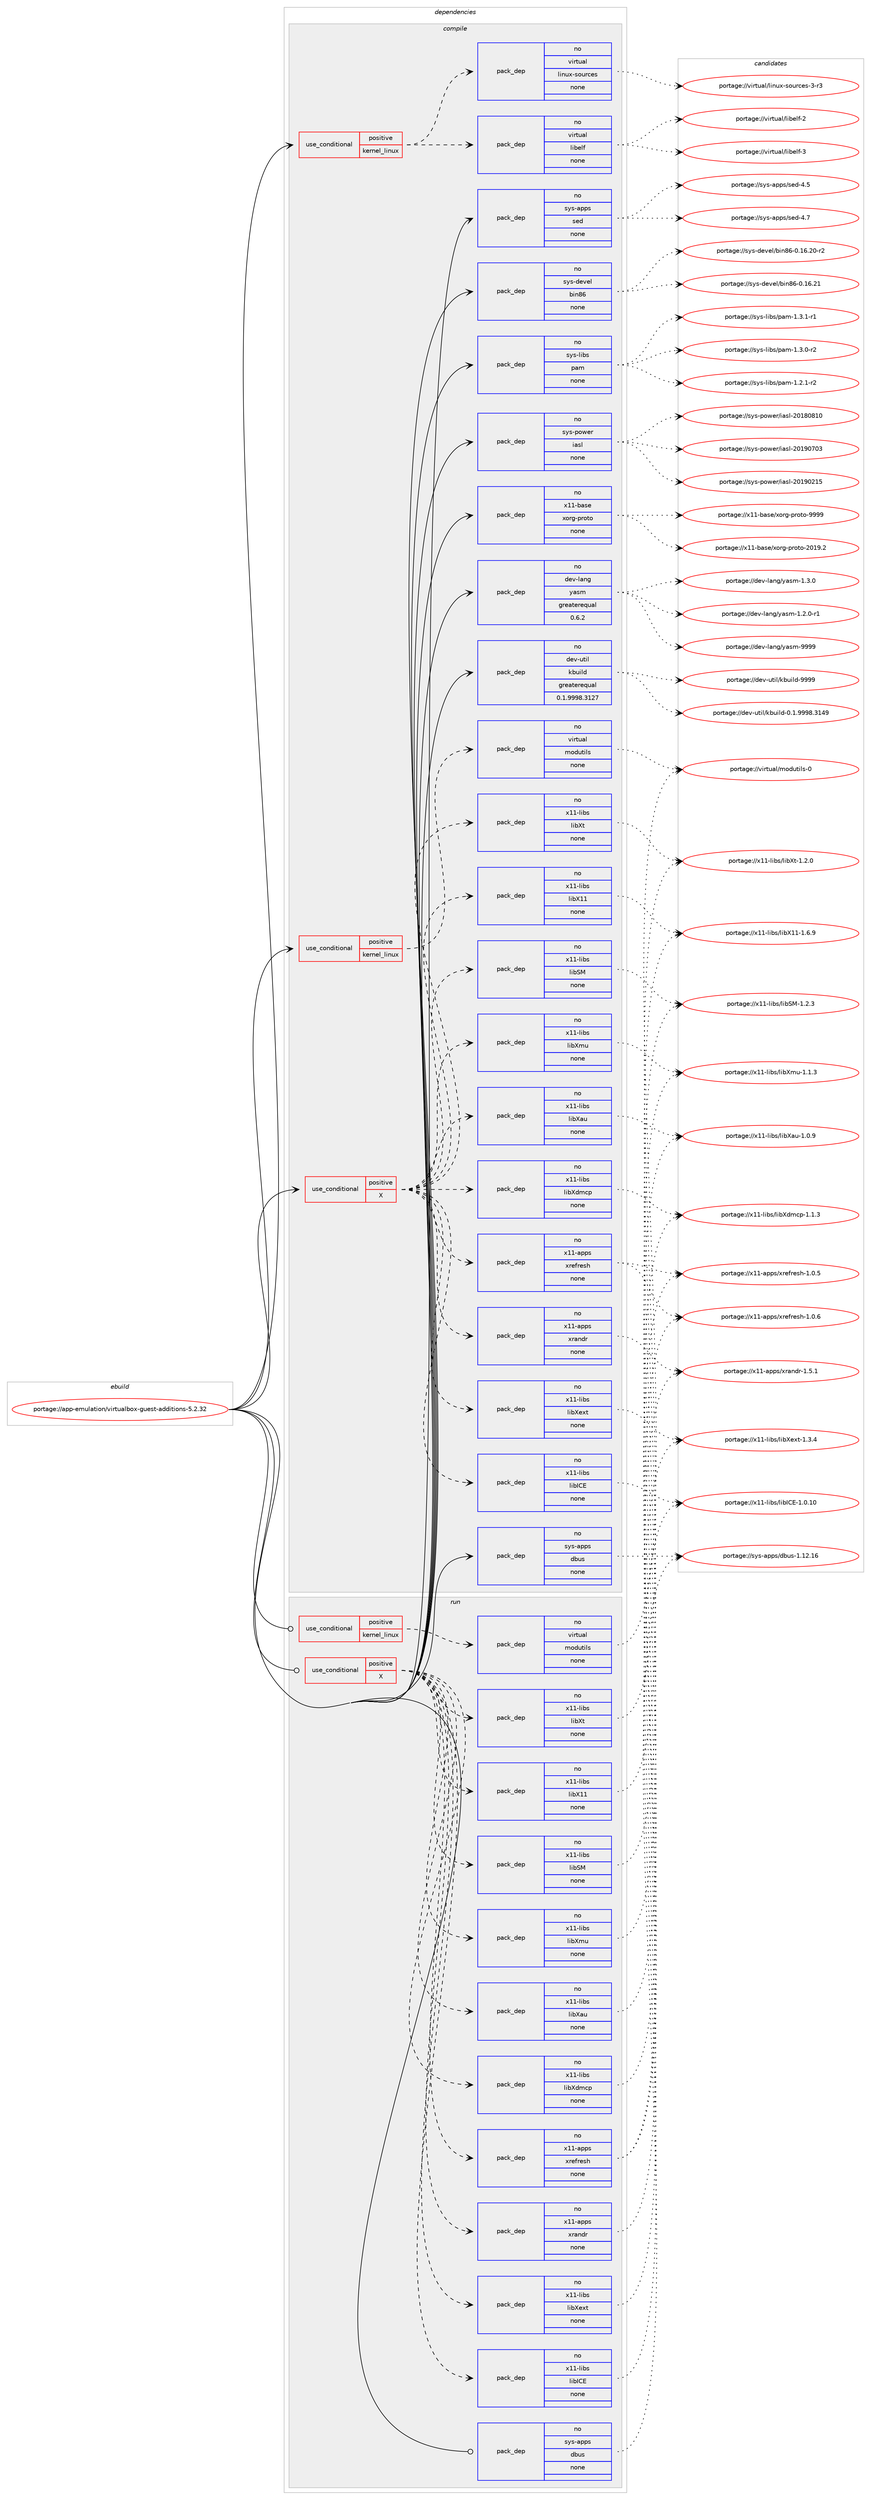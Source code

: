 digraph prolog {

# *************
# Graph options
# *************

newrank=true;
concentrate=true;
compound=true;
graph [rankdir=LR,fontname=Helvetica,fontsize=10,ranksep=1.5];#, ranksep=2.5, nodesep=0.2];
edge  [arrowhead=vee];
node  [fontname=Helvetica,fontsize=10];

# **********
# The ebuild
# **********

subgraph cluster_leftcol {
color=gray;
label=<<i>ebuild</i>>;
id [label="portage://app-emulation/virtualbox-guest-additions-5.2.32", color=red, width=4, href="../app-emulation/virtualbox-guest-additions-5.2.32.svg"];
}

# ****************
# The dependencies
# ****************

subgraph cluster_midcol {
color=gray;
label=<<i>dependencies</i>>;
subgraph cluster_compile {
fillcolor="#eeeeee";
style=filled;
label=<<i>compile</i>>;
subgraph cond146760 {
dependency624245 [label=<<TABLE BORDER="0" CELLBORDER="1" CELLSPACING="0" CELLPADDING="4"><TR><TD ROWSPAN="3" CELLPADDING="10">use_conditional</TD></TR><TR><TD>positive</TD></TR><TR><TD>X</TD></TR></TABLE>>, shape=none, color=red];
subgraph pack469139 {
dependency624246 [label=<<TABLE BORDER="0" CELLBORDER="1" CELLSPACING="0" CELLPADDING="4" WIDTH="220"><TR><TD ROWSPAN="6" CELLPADDING="30">pack_dep</TD></TR><TR><TD WIDTH="110">no</TD></TR><TR><TD>x11-apps</TD></TR><TR><TD>xrandr</TD></TR><TR><TD>none</TD></TR><TR><TD></TD></TR></TABLE>>, shape=none, color=blue];
}
dependency624245:e -> dependency624246:w [weight=20,style="dashed",arrowhead="vee"];
subgraph pack469140 {
dependency624247 [label=<<TABLE BORDER="0" CELLBORDER="1" CELLSPACING="0" CELLPADDING="4" WIDTH="220"><TR><TD ROWSPAN="6" CELLPADDING="30">pack_dep</TD></TR><TR><TD WIDTH="110">no</TD></TR><TR><TD>x11-apps</TD></TR><TR><TD>xrefresh</TD></TR><TR><TD>none</TD></TR><TR><TD></TD></TR></TABLE>>, shape=none, color=blue];
}
dependency624245:e -> dependency624247:w [weight=20,style="dashed",arrowhead="vee"];
subgraph pack469141 {
dependency624248 [label=<<TABLE BORDER="0" CELLBORDER="1" CELLSPACING="0" CELLPADDING="4" WIDTH="220"><TR><TD ROWSPAN="6" CELLPADDING="30">pack_dep</TD></TR><TR><TD WIDTH="110">no</TD></TR><TR><TD>x11-libs</TD></TR><TR><TD>libXmu</TD></TR><TR><TD>none</TD></TR><TR><TD></TD></TR></TABLE>>, shape=none, color=blue];
}
dependency624245:e -> dependency624248:w [weight=20,style="dashed",arrowhead="vee"];
subgraph pack469142 {
dependency624249 [label=<<TABLE BORDER="0" CELLBORDER="1" CELLSPACING="0" CELLPADDING="4" WIDTH="220"><TR><TD ROWSPAN="6" CELLPADDING="30">pack_dep</TD></TR><TR><TD WIDTH="110">no</TD></TR><TR><TD>x11-libs</TD></TR><TR><TD>libX11</TD></TR><TR><TD>none</TD></TR><TR><TD></TD></TR></TABLE>>, shape=none, color=blue];
}
dependency624245:e -> dependency624249:w [weight=20,style="dashed",arrowhead="vee"];
subgraph pack469143 {
dependency624250 [label=<<TABLE BORDER="0" CELLBORDER="1" CELLSPACING="0" CELLPADDING="4" WIDTH="220"><TR><TD ROWSPAN="6" CELLPADDING="30">pack_dep</TD></TR><TR><TD WIDTH="110">no</TD></TR><TR><TD>x11-libs</TD></TR><TR><TD>libXt</TD></TR><TR><TD>none</TD></TR><TR><TD></TD></TR></TABLE>>, shape=none, color=blue];
}
dependency624245:e -> dependency624250:w [weight=20,style="dashed",arrowhead="vee"];
subgraph pack469144 {
dependency624251 [label=<<TABLE BORDER="0" CELLBORDER="1" CELLSPACING="0" CELLPADDING="4" WIDTH="220"><TR><TD ROWSPAN="6" CELLPADDING="30">pack_dep</TD></TR><TR><TD WIDTH="110">no</TD></TR><TR><TD>x11-libs</TD></TR><TR><TD>libXext</TD></TR><TR><TD>none</TD></TR><TR><TD></TD></TR></TABLE>>, shape=none, color=blue];
}
dependency624245:e -> dependency624251:w [weight=20,style="dashed",arrowhead="vee"];
subgraph pack469145 {
dependency624252 [label=<<TABLE BORDER="0" CELLBORDER="1" CELLSPACING="0" CELLPADDING="4" WIDTH="220"><TR><TD ROWSPAN="6" CELLPADDING="30">pack_dep</TD></TR><TR><TD WIDTH="110">no</TD></TR><TR><TD>x11-libs</TD></TR><TR><TD>libXau</TD></TR><TR><TD>none</TD></TR><TR><TD></TD></TR></TABLE>>, shape=none, color=blue];
}
dependency624245:e -> dependency624252:w [weight=20,style="dashed",arrowhead="vee"];
subgraph pack469146 {
dependency624253 [label=<<TABLE BORDER="0" CELLBORDER="1" CELLSPACING="0" CELLPADDING="4" WIDTH="220"><TR><TD ROWSPAN="6" CELLPADDING="30">pack_dep</TD></TR><TR><TD WIDTH="110">no</TD></TR><TR><TD>x11-libs</TD></TR><TR><TD>libXdmcp</TD></TR><TR><TD>none</TD></TR><TR><TD></TD></TR></TABLE>>, shape=none, color=blue];
}
dependency624245:e -> dependency624253:w [weight=20,style="dashed",arrowhead="vee"];
subgraph pack469147 {
dependency624254 [label=<<TABLE BORDER="0" CELLBORDER="1" CELLSPACING="0" CELLPADDING="4" WIDTH="220"><TR><TD ROWSPAN="6" CELLPADDING="30">pack_dep</TD></TR><TR><TD WIDTH="110">no</TD></TR><TR><TD>x11-libs</TD></TR><TR><TD>libSM</TD></TR><TR><TD>none</TD></TR><TR><TD></TD></TR></TABLE>>, shape=none, color=blue];
}
dependency624245:e -> dependency624254:w [weight=20,style="dashed",arrowhead="vee"];
subgraph pack469148 {
dependency624255 [label=<<TABLE BORDER="0" CELLBORDER="1" CELLSPACING="0" CELLPADDING="4" WIDTH="220"><TR><TD ROWSPAN="6" CELLPADDING="30">pack_dep</TD></TR><TR><TD WIDTH="110">no</TD></TR><TR><TD>x11-libs</TD></TR><TR><TD>libICE</TD></TR><TR><TD>none</TD></TR><TR><TD></TD></TR></TABLE>>, shape=none, color=blue];
}
dependency624245:e -> dependency624255:w [weight=20,style="dashed",arrowhead="vee"];
}
id:e -> dependency624245:w [weight=20,style="solid",arrowhead="vee"];
subgraph cond146761 {
dependency624256 [label=<<TABLE BORDER="0" CELLBORDER="1" CELLSPACING="0" CELLPADDING="4"><TR><TD ROWSPAN="3" CELLPADDING="10">use_conditional</TD></TR><TR><TD>positive</TD></TR><TR><TD>kernel_linux</TD></TR></TABLE>>, shape=none, color=red];
subgraph pack469149 {
dependency624257 [label=<<TABLE BORDER="0" CELLBORDER="1" CELLSPACING="0" CELLPADDING="4" WIDTH="220"><TR><TD ROWSPAN="6" CELLPADDING="30">pack_dep</TD></TR><TR><TD WIDTH="110">no</TD></TR><TR><TD>virtual</TD></TR><TR><TD>linux-sources</TD></TR><TR><TD>none</TD></TR><TR><TD></TD></TR></TABLE>>, shape=none, color=blue];
}
dependency624256:e -> dependency624257:w [weight=20,style="dashed",arrowhead="vee"];
subgraph pack469150 {
dependency624258 [label=<<TABLE BORDER="0" CELLBORDER="1" CELLSPACING="0" CELLPADDING="4" WIDTH="220"><TR><TD ROWSPAN="6" CELLPADDING="30">pack_dep</TD></TR><TR><TD WIDTH="110">no</TD></TR><TR><TD>virtual</TD></TR><TR><TD>libelf</TD></TR><TR><TD>none</TD></TR><TR><TD></TD></TR></TABLE>>, shape=none, color=blue];
}
dependency624256:e -> dependency624258:w [weight=20,style="dashed",arrowhead="vee"];
}
id:e -> dependency624256:w [weight=20,style="solid",arrowhead="vee"];
subgraph cond146762 {
dependency624259 [label=<<TABLE BORDER="0" CELLBORDER="1" CELLSPACING="0" CELLPADDING="4"><TR><TD ROWSPAN="3" CELLPADDING="10">use_conditional</TD></TR><TR><TD>positive</TD></TR><TR><TD>kernel_linux</TD></TR></TABLE>>, shape=none, color=red];
subgraph pack469151 {
dependency624260 [label=<<TABLE BORDER="0" CELLBORDER="1" CELLSPACING="0" CELLPADDING="4" WIDTH="220"><TR><TD ROWSPAN="6" CELLPADDING="30">pack_dep</TD></TR><TR><TD WIDTH="110">no</TD></TR><TR><TD>virtual</TD></TR><TR><TD>modutils</TD></TR><TR><TD>none</TD></TR><TR><TD></TD></TR></TABLE>>, shape=none, color=blue];
}
dependency624259:e -> dependency624260:w [weight=20,style="dashed",arrowhead="vee"];
}
id:e -> dependency624259:w [weight=20,style="solid",arrowhead="vee"];
subgraph pack469152 {
dependency624261 [label=<<TABLE BORDER="0" CELLBORDER="1" CELLSPACING="0" CELLPADDING="4" WIDTH="220"><TR><TD ROWSPAN="6" CELLPADDING="30">pack_dep</TD></TR><TR><TD WIDTH="110">no</TD></TR><TR><TD>dev-lang</TD></TR><TR><TD>yasm</TD></TR><TR><TD>greaterequal</TD></TR><TR><TD>0.6.2</TD></TR></TABLE>>, shape=none, color=blue];
}
id:e -> dependency624261:w [weight=20,style="solid",arrowhead="vee"];
subgraph pack469153 {
dependency624262 [label=<<TABLE BORDER="0" CELLBORDER="1" CELLSPACING="0" CELLPADDING="4" WIDTH="220"><TR><TD ROWSPAN="6" CELLPADDING="30">pack_dep</TD></TR><TR><TD WIDTH="110">no</TD></TR><TR><TD>dev-util</TD></TR><TR><TD>kbuild</TD></TR><TR><TD>greaterequal</TD></TR><TR><TD>0.1.9998.3127</TD></TR></TABLE>>, shape=none, color=blue];
}
id:e -> dependency624262:w [weight=20,style="solid",arrowhead="vee"];
subgraph pack469154 {
dependency624263 [label=<<TABLE BORDER="0" CELLBORDER="1" CELLSPACING="0" CELLPADDING="4" WIDTH="220"><TR><TD ROWSPAN="6" CELLPADDING="30">pack_dep</TD></TR><TR><TD WIDTH="110">no</TD></TR><TR><TD>sys-apps</TD></TR><TR><TD>dbus</TD></TR><TR><TD>none</TD></TR><TR><TD></TD></TR></TABLE>>, shape=none, color=blue];
}
id:e -> dependency624263:w [weight=20,style="solid",arrowhead="vee"];
subgraph pack469155 {
dependency624264 [label=<<TABLE BORDER="0" CELLBORDER="1" CELLSPACING="0" CELLPADDING="4" WIDTH="220"><TR><TD ROWSPAN="6" CELLPADDING="30">pack_dep</TD></TR><TR><TD WIDTH="110">no</TD></TR><TR><TD>sys-apps</TD></TR><TR><TD>sed</TD></TR><TR><TD>none</TD></TR><TR><TD></TD></TR></TABLE>>, shape=none, color=blue];
}
id:e -> dependency624264:w [weight=20,style="solid",arrowhead="vee"];
subgraph pack469156 {
dependency624265 [label=<<TABLE BORDER="0" CELLBORDER="1" CELLSPACING="0" CELLPADDING="4" WIDTH="220"><TR><TD ROWSPAN="6" CELLPADDING="30">pack_dep</TD></TR><TR><TD WIDTH="110">no</TD></TR><TR><TD>sys-devel</TD></TR><TR><TD>bin86</TD></TR><TR><TD>none</TD></TR><TR><TD></TD></TR></TABLE>>, shape=none, color=blue];
}
id:e -> dependency624265:w [weight=20,style="solid",arrowhead="vee"];
subgraph pack469157 {
dependency624266 [label=<<TABLE BORDER="0" CELLBORDER="1" CELLSPACING="0" CELLPADDING="4" WIDTH="220"><TR><TD ROWSPAN="6" CELLPADDING="30">pack_dep</TD></TR><TR><TD WIDTH="110">no</TD></TR><TR><TD>sys-libs</TD></TR><TR><TD>pam</TD></TR><TR><TD>none</TD></TR><TR><TD></TD></TR></TABLE>>, shape=none, color=blue];
}
id:e -> dependency624266:w [weight=20,style="solid",arrowhead="vee"];
subgraph pack469158 {
dependency624267 [label=<<TABLE BORDER="0" CELLBORDER="1" CELLSPACING="0" CELLPADDING="4" WIDTH="220"><TR><TD ROWSPAN="6" CELLPADDING="30">pack_dep</TD></TR><TR><TD WIDTH="110">no</TD></TR><TR><TD>sys-power</TD></TR><TR><TD>iasl</TD></TR><TR><TD>none</TD></TR><TR><TD></TD></TR></TABLE>>, shape=none, color=blue];
}
id:e -> dependency624267:w [weight=20,style="solid",arrowhead="vee"];
subgraph pack469159 {
dependency624268 [label=<<TABLE BORDER="0" CELLBORDER="1" CELLSPACING="0" CELLPADDING="4" WIDTH="220"><TR><TD ROWSPAN="6" CELLPADDING="30">pack_dep</TD></TR><TR><TD WIDTH="110">no</TD></TR><TR><TD>x11-base</TD></TR><TR><TD>xorg-proto</TD></TR><TR><TD>none</TD></TR><TR><TD></TD></TR></TABLE>>, shape=none, color=blue];
}
id:e -> dependency624268:w [weight=20,style="solid",arrowhead="vee"];
}
subgraph cluster_compileandrun {
fillcolor="#eeeeee";
style=filled;
label=<<i>compile and run</i>>;
}
subgraph cluster_run {
fillcolor="#eeeeee";
style=filled;
label=<<i>run</i>>;
subgraph cond146763 {
dependency624269 [label=<<TABLE BORDER="0" CELLBORDER="1" CELLSPACING="0" CELLPADDING="4"><TR><TD ROWSPAN="3" CELLPADDING="10">use_conditional</TD></TR><TR><TD>positive</TD></TR><TR><TD>X</TD></TR></TABLE>>, shape=none, color=red];
subgraph pack469160 {
dependency624270 [label=<<TABLE BORDER="0" CELLBORDER="1" CELLSPACING="0" CELLPADDING="4" WIDTH="220"><TR><TD ROWSPAN="6" CELLPADDING="30">pack_dep</TD></TR><TR><TD WIDTH="110">no</TD></TR><TR><TD>x11-apps</TD></TR><TR><TD>xrandr</TD></TR><TR><TD>none</TD></TR><TR><TD></TD></TR></TABLE>>, shape=none, color=blue];
}
dependency624269:e -> dependency624270:w [weight=20,style="dashed",arrowhead="vee"];
subgraph pack469161 {
dependency624271 [label=<<TABLE BORDER="0" CELLBORDER="1" CELLSPACING="0" CELLPADDING="4" WIDTH="220"><TR><TD ROWSPAN="6" CELLPADDING="30">pack_dep</TD></TR><TR><TD WIDTH="110">no</TD></TR><TR><TD>x11-apps</TD></TR><TR><TD>xrefresh</TD></TR><TR><TD>none</TD></TR><TR><TD></TD></TR></TABLE>>, shape=none, color=blue];
}
dependency624269:e -> dependency624271:w [weight=20,style="dashed",arrowhead="vee"];
subgraph pack469162 {
dependency624272 [label=<<TABLE BORDER="0" CELLBORDER="1" CELLSPACING="0" CELLPADDING="4" WIDTH="220"><TR><TD ROWSPAN="6" CELLPADDING="30">pack_dep</TD></TR><TR><TD WIDTH="110">no</TD></TR><TR><TD>x11-libs</TD></TR><TR><TD>libXmu</TD></TR><TR><TD>none</TD></TR><TR><TD></TD></TR></TABLE>>, shape=none, color=blue];
}
dependency624269:e -> dependency624272:w [weight=20,style="dashed",arrowhead="vee"];
subgraph pack469163 {
dependency624273 [label=<<TABLE BORDER="0" CELLBORDER="1" CELLSPACING="0" CELLPADDING="4" WIDTH="220"><TR><TD ROWSPAN="6" CELLPADDING="30">pack_dep</TD></TR><TR><TD WIDTH="110">no</TD></TR><TR><TD>x11-libs</TD></TR><TR><TD>libX11</TD></TR><TR><TD>none</TD></TR><TR><TD></TD></TR></TABLE>>, shape=none, color=blue];
}
dependency624269:e -> dependency624273:w [weight=20,style="dashed",arrowhead="vee"];
subgraph pack469164 {
dependency624274 [label=<<TABLE BORDER="0" CELLBORDER="1" CELLSPACING="0" CELLPADDING="4" WIDTH="220"><TR><TD ROWSPAN="6" CELLPADDING="30">pack_dep</TD></TR><TR><TD WIDTH="110">no</TD></TR><TR><TD>x11-libs</TD></TR><TR><TD>libXt</TD></TR><TR><TD>none</TD></TR><TR><TD></TD></TR></TABLE>>, shape=none, color=blue];
}
dependency624269:e -> dependency624274:w [weight=20,style="dashed",arrowhead="vee"];
subgraph pack469165 {
dependency624275 [label=<<TABLE BORDER="0" CELLBORDER="1" CELLSPACING="0" CELLPADDING="4" WIDTH="220"><TR><TD ROWSPAN="6" CELLPADDING="30">pack_dep</TD></TR><TR><TD WIDTH="110">no</TD></TR><TR><TD>x11-libs</TD></TR><TR><TD>libXext</TD></TR><TR><TD>none</TD></TR><TR><TD></TD></TR></TABLE>>, shape=none, color=blue];
}
dependency624269:e -> dependency624275:w [weight=20,style="dashed",arrowhead="vee"];
subgraph pack469166 {
dependency624276 [label=<<TABLE BORDER="0" CELLBORDER="1" CELLSPACING="0" CELLPADDING="4" WIDTH="220"><TR><TD ROWSPAN="6" CELLPADDING="30">pack_dep</TD></TR><TR><TD WIDTH="110">no</TD></TR><TR><TD>x11-libs</TD></TR><TR><TD>libXau</TD></TR><TR><TD>none</TD></TR><TR><TD></TD></TR></TABLE>>, shape=none, color=blue];
}
dependency624269:e -> dependency624276:w [weight=20,style="dashed",arrowhead="vee"];
subgraph pack469167 {
dependency624277 [label=<<TABLE BORDER="0" CELLBORDER="1" CELLSPACING="0" CELLPADDING="4" WIDTH="220"><TR><TD ROWSPAN="6" CELLPADDING="30">pack_dep</TD></TR><TR><TD WIDTH="110">no</TD></TR><TR><TD>x11-libs</TD></TR><TR><TD>libXdmcp</TD></TR><TR><TD>none</TD></TR><TR><TD></TD></TR></TABLE>>, shape=none, color=blue];
}
dependency624269:e -> dependency624277:w [weight=20,style="dashed",arrowhead="vee"];
subgraph pack469168 {
dependency624278 [label=<<TABLE BORDER="0" CELLBORDER="1" CELLSPACING="0" CELLPADDING="4" WIDTH="220"><TR><TD ROWSPAN="6" CELLPADDING="30">pack_dep</TD></TR><TR><TD WIDTH="110">no</TD></TR><TR><TD>x11-libs</TD></TR><TR><TD>libSM</TD></TR><TR><TD>none</TD></TR><TR><TD></TD></TR></TABLE>>, shape=none, color=blue];
}
dependency624269:e -> dependency624278:w [weight=20,style="dashed",arrowhead="vee"];
subgraph pack469169 {
dependency624279 [label=<<TABLE BORDER="0" CELLBORDER="1" CELLSPACING="0" CELLPADDING="4" WIDTH="220"><TR><TD ROWSPAN="6" CELLPADDING="30">pack_dep</TD></TR><TR><TD WIDTH="110">no</TD></TR><TR><TD>x11-libs</TD></TR><TR><TD>libICE</TD></TR><TR><TD>none</TD></TR><TR><TD></TD></TR></TABLE>>, shape=none, color=blue];
}
dependency624269:e -> dependency624279:w [weight=20,style="dashed",arrowhead="vee"];
}
id:e -> dependency624269:w [weight=20,style="solid",arrowhead="odot"];
subgraph cond146764 {
dependency624280 [label=<<TABLE BORDER="0" CELLBORDER="1" CELLSPACING="0" CELLPADDING="4"><TR><TD ROWSPAN="3" CELLPADDING="10">use_conditional</TD></TR><TR><TD>positive</TD></TR><TR><TD>kernel_linux</TD></TR></TABLE>>, shape=none, color=red];
subgraph pack469170 {
dependency624281 [label=<<TABLE BORDER="0" CELLBORDER="1" CELLSPACING="0" CELLPADDING="4" WIDTH="220"><TR><TD ROWSPAN="6" CELLPADDING="30">pack_dep</TD></TR><TR><TD WIDTH="110">no</TD></TR><TR><TD>virtual</TD></TR><TR><TD>modutils</TD></TR><TR><TD>none</TD></TR><TR><TD></TD></TR></TABLE>>, shape=none, color=blue];
}
dependency624280:e -> dependency624281:w [weight=20,style="dashed",arrowhead="vee"];
}
id:e -> dependency624280:w [weight=20,style="solid",arrowhead="odot"];
subgraph pack469171 {
dependency624282 [label=<<TABLE BORDER="0" CELLBORDER="1" CELLSPACING="0" CELLPADDING="4" WIDTH="220"><TR><TD ROWSPAN="6" CELLPADDING="30">pack_dep</TD></TR><TR><TD WIDTH="110">no</TD></TR><TR><TD>sys-apps</TD></TR><TR><TD>dbus</TD></TR><TR><TD>none</TD></TR><TR><TD></TD></TR></TABLE>>, shape=none, color=blue];
}
id:e -> dependency624282:w [weight=20,style="solid",arrowhead="odot"];
}
}

# **************
# The candidates
# **************

subgraph cluster_choices {
rank=same;
color=gray;
label=<<i>candidates</i>>;

subgraph choice469139 {
color=black;
nodesep=1;
choice120494945971121121154712011497110100114454946534649 [label="portage://x11-apps/xrandr-1.5.1", color=red, width=4,href="../x11-apps/xrandr-1.5.1.svg"];
dependency624246:e -> choice120494945971121121154712011497110100114454946534649:w [style=dotted,weight="100"];
}
subgraph choice469140 {
color=black;
nodesep=1;
choice1204949459711211211547120114101102114101115104454946484654 [label="portage://x11-apps/xrefresh-1.0.6", color=red, width=4,href="../x11-apps/xrefresh-1.0.6.svg"];
choice1204949459711211211547120114101102114101115104454946484653 [label="portage://x11-apps/xrefresh-1.0.5", color=red, width=4,href="../x11-apps/xrefresh-1.0.5.svg"];
dependency624247:e -> choice1204949459711211211547120114101102114101115104454946484654:w [style=dotted,weight="100"];
dependency624247:e -> choice1204949459711211211547120114101102114101115104454946484653:w [style=dotted,weight="100"];
}
subgraph choice469141 {
color=black;
nodesep=1;
choice12049494510810598115471081059888109117454946494651 [label="portage://x11-libs/libXmu-1.1.3", color=red, width=4,href="../x11-libs/libXmu-1.1.3.svg"];
dependency624248:e -> choice12049494510810598115471081059888109117454946494651:w [style=dotted,weight="100"];
}
subgraph choice469142 {
color=black;
nodesep=1;
choice120494945108105981154710810598884949454946544657 [label="portage://x11-libs/libX11-1.6.9", color=red, width=4,href="../x11-libs/libX11-1.6.9.svg"];
dependency624249:e -> choice120494945108105981154710810598884949454946544657:w [style=dotted,weight="100"];
}
subgraph choice469143 {
color=black;
nodesep=1;
choice12049494510810598115471081059888116454946504648 [label="portage://x11-libs/libXt-1.2.0", color=red, width=4,href="../x11-libs/libXt-1.2.0.svg"];
dependency624250:e -> choice12049494510810598115471081059888116454946504648:w [style=dotted,weight="100"];
}
subgraph choice469144 {
color=black;
nodesep=1;
choice12049494510810598115471081059888101120116454946514652 [label="portage://x11-libs/libXext-1.3.4", color=red, width=4,href="../x11-libs/libXext-1.3.4.svg"];
dependency624251:e -> choice12049494510810598115471081059888101120116454946514652:w [style=dotted,weight="100"];
}
subgraph choice469145 {
color=black;
nodesep=1;
choice1204949451081059811547108105988897117454946484657 [label="portage://x11-libs/libXau-1.0.9", color=red, width=4,href="../x11-libs/libXau-1.0.9.svg"];
dependency624252:e -> choice1204949451081059811547108105988897117454946484657:w [style=dotted,weight="100"];
}
subgraph choice469146 {
color=black;
nodesep=1;
choice1204949451081059811547108105988810010999112454946494651 [label="portage://x11-libs/libXdmcp-1.1.3", color=red, width=4,href="../x11-libs/libXdmcp-1.1.3.svg"];
dependency624253:e -> choice1204949451081059811547108105988810010999112454946494651:w [style=dotted,weight="100"];
}
subgraph choice469147 {
color=black;
nodesep=1;
choice1204949451081059811547108105988377454946504651 [label="portage://x11-libs/libSM-1.2.3", color=red, width=4,href="../x11-libs/libSM-1.2.3.svg"];
dependency624254:e -> choice1204949451081059811547108105988377454946504651:w [style=dotted,weight="100"];
}
subgraph choice469148 {
color=black;
nodesep=1;
choice12049494510810598115471081059873676945494648464948 [label="portage://x11-libs/libICE-1.0.10", color=red, width=4,href="../x11-libs/libICE-1.0.10.svg"];
dependency624255:e -> choice12049494510810598115471081059873676945494648464948:w [style=dotted,weight="100"];
}
subgraph choice469149 {
color=black;
nodesep=1;
choice1181051141161179710847108105110117120451151111171149910111545514511451 [label="portage://virtual/linux-sources-3-r3", color=red, width=4,href="../virtual/linux-sources-3-r3.svg"];
dependency624257:e -> choice1181051141161179710847108105110117120451151111171149910111545514511451:w [style=dotted,weight="100"];
}
subgraph choice469150 {
color=black;
nodesep=1;
choice1181051141161179710847108105981011081024551 [label="portage://virtual/libelf-3", color=red, width=4,href="../virtual/libelf-3.svg"];
choice1181051141161179710847108105981011081024550 [label="portage://virtual/libelf-2", color=red, width=4,href="../virtual/libelf-2.svg"];
dependency624258:e -> choice1181051141161179710847108105981011081024551:w [style=dotted,weight="100"];
dependency624258:e -> choice1181051141161179710847108105981011081024550:w [style=dotted,weight="100"];
}
subgraph choice469151 {
color=black;
nodesep=1;
choice11810511411611797108471091111001171161051081154548 [label="portage://virtual/modutils-0", color=red, width=4,href="../virtual/modutils-0.svg"];
dependency624260:e -> choice11810511411611797108471091111001171161051081154548:w [style=dotted,weight="100"];
}
subgraph choice469152 {
color=black;
nodesep=1;
choice100101118451089711010347121971151094557575757 [label="portage://dev-lang/yasm-9999", color=red, width=4,href="../dev-lang/yasm-9999.svg"];
choice10010111845108971101034712197115109454946514648 [label="portage://dev-lang/yasm-1.3.0", color=red, width=4,href="../dev-lang/yasm-1.3.0.svg"];
choice100101118451089711010347121971151094549465046484511449 [label="portage://dev-lang/yasm-1.2.0-r1", color=red, width=4,href="../dev-lang/yasm-1.2.0-r1.svg"];
dependency624261:e -> choice100101118451089711010347121971151094557575757:w [style=dotted,weight="100"];
dependency624261:e -> choice10010111845108971101034712197115109454946514648:w [style=dotted,weight="100"];
dependency624261:e -> choice100101118451089711010347121971151094549465046484511449:w [style=dotted,weight="100"];
}
subgraph choice469153 {
color=black;
nodesep=1;
choice1001011184511711610510847107981171051081004557575757 [label="portage://dev-util/kbuild-9999", color=red, width=4,href="../dev-util/kbuild-9999.svg"];
choice1001011184511711610510847107981171051081004548464946575757564651495257 [label="portage://dev-util/kbuild-0.1.9998.3149", color=red, width=4,href="../dev-util/kbuild-0.1.9998.3149.svg"];
dependency624262:e -> choice1001011184511711610510847107981171051081004557575757:w [style=dotted,weight="100"];
dependency624262:e -> choice1001011184511711610510847107981171051081004548464946575757564651495257:w [style=dotted,weight="100"];
}
subgraph choice469154 {
color=black;
nodesep=1;
choice115121115459711211211547100981171154549464950464954 [label="portage://sys-apps/dbus-1.12.16", color=red, width=4,href="../sys-apps/dbus-1.12.16.svg"];
dependency624263:e -> choice115121115459711211211547100981171154549464950464954:w [style=dotted,weight="100"];
}
subgraph choice469155 {
color=black;
nodesep=1;
choice11512111545971121121154711510110045524655 [label="portage://sys-apps/sed-4.7", color=red, width=4,href="../sys-apps/sed-4.7.svg"];
choice11512111545971121121154711510110045524653 [label="portage://sys-apps/sed-4.5", color=red, width=4,href="../sys-apps/sed-4.5.svg"];
dependency624264:e -> choice11512111545971121121154711510110045524655:w [style=dotted,weight="100"];
dependency624264:e -> choice11512111545971121121154711510110045524653:w [style=dotted,weight="100"];
}
subgraph choice469156 {
color=black;
nodesep=1;
choice11512111545100101118101108479810511056544548464954465049 [label="portage://sys-devel/bin86-0.16.21", color=red, width=4,href="../sys-devel/bin86-0.16.21.svg"];
choice115121115451001011181011084798105110565445484649544650484511450 [label="portage://sys-devel/bin86-0.16.20-r2", color=red, width=4,href="../sys-devel/bin86-0.16.20-r2.svg"];
dependency624265:e -> choice11512111545100101118101108479810511056544548464954465049:w [style=dotted,weight="100"];
dependency624265:e -> choice115121115451001011181011084798105110565445484649544650484511450:w [style=dotted,weight="100"];
}
subgraph choice469157 {
color=black;
nodesep=1;
choice115121115451081059811547112971094549465146494511449 [label="portage://sys-libs/pam-1.3.1-r1", color=red, width=4,href="../sys-libs/pam-1.3.1-r1.svg"];
choice115121115451081059811547112971094549465146484511450 [label="portage://sys-libs/pam-1.3.0-r2", color=red, width=4,href="../sys-libs/pam-1.3.0-r2.svg"];
choice115121115451081059811547112971094549465046494511450 [label="portage://sys-libs/pam-1.2.1-r2", color=red, width=4,href="../sys-libs/pam-1.2.1-r2.svg"];
dependency624266:e -> choice115121115451081059811547112971094549465146494511449:w [style=dotted,weight="100"];
dependency624266:e -> choice115121115451081059811547112971094549465146484511450:w [style=dotted,weight="100"];
dependency624266:e -> choice115121115451081059811547112971094549465046494511450:w [style=dotted,weight="100"];
}
subgraph choice469158 {
color=black;
nodesep=1;
choice115121115451121111191011144710597115108455048495748554851 [label="portage://sys-power/iasl-20190703", color=red, width=4,href="../sys-power/iasl-20190703.svg"];
choice115121115451121111191011144710597115108455048495748504953 [label="portage://sys-power/iasl-20190215", color=red, width=4,href="../sys-power/iasl-20190215.svg"];
choice115121115451121111191011144710597115108455048495648564948 [label="portage://sys-power/iasl-20180810", color=red, width=4,href="../sys-power/iasl-20180810.svg"];
dependency624267:e -> choice115121115451121111191011144710597115108455048495748554851:w [style=dotted,weight="100"];
dependency624267:e -> choice115121115451121111191011144710597115108455048495748504953:w [style=dotted,weight="100"];
dependency624267:e -> choice115121115451121111191011144710597115108455048495648564948:w [style=dotted,weight="100"];
}
subgraph choice469159 {
color=black;
nodesep=1;
choice120494945989711510147120111114103451121141111161114557575757 [label="portage://x11-base/xorg-proto-9999", color=red, width=4,href="../x11-base/xorg-proto-9999.svg"];
choice1204949459897115101471201111141034511211411111611145504849574650 [label="portage://x11-base/xorg-proto-2019.2", color=red, width=4,href="../x11-base/xorg-proto-2019.2.svg"];
dependency624268:e -> choice120494945989711510147120111114103451121141111161114557575757:w [style=dotted,weight="100"];
dependency624268:e -> choice1204949459897115101471201111141034511211411111611145504849574650:w [style=dotted,weight="100"];
}
subgraph choice469160 {
color=black;
nodesep=1;
choice120494945971121121154712011497110100114454946534649 [label="portage://x11-apps/xrandr-1.5.1", color=red, width=4,href="../x11-apps/xrandr-1.5.1.svg"];
dependency624270:e -> choice120494945971121121154712011497110100114454946534649:w [style=dotted,weight="100"];
}
subgraph choice469161 {
color=black;
nodesep=1;
choice1204949459711211211547120114101102114101115104454946484654 [label="portage://x11-apps/xrefresh-1.0.6", color=red, width=4,href="../x11-apps/xrefresh-1.0.6.svg"];
choice1204949459711211211547120114101102114101115104454946484653 [label="portage://x11-apps/xrefresh-1.0.5", color=red, width=4,href="../x11-apps/xrefresh-1.0.5.svg"];
dependency624271:e -> choice1204949459711211211547120114101102114101115104454946484654:w [style=dotted,weight="100"];
dependency624271:e -> choice1204949459711211211547120114101102114101115104454946484653:w [style=dotted,weight="100"];
}
subgraph choice469162 {
color=black;
nodesep=1;
choice12049494510810598115471081059888109117454946494651 [label="portage://x11-libs/libXmu-1.1.3", color=red, width=4,href="../x11-libs/libXmu-1.1.3.svg"];
dependency624272:e -> choice12049494510810598115471081059888109117454946494651:w [style=dotted,weight="100"];
}
subgraph choice469163 {
color=black;
nodesep=1;
choice120494945108105981154710810598884949454946544657 [label="portage://x11-libs/libX11-1.6.9", color=red, width=4,href="../x11-libs/libX11-1.6.9.svg"];
dependency624273:e -> choice120494945108105981154710810598884949454946544657:w [style=dotted,weight="100"];
}
subgraph choice469164 {
color=black;
nodesep=1;
choice12049494510810598115471081059888116454946504648 [label="portage://x11-libs/libXt-1.2.0", color=red, width=4,href="../x11-libs/libXt-1.2.0.svg"];
dependency624274:e -> choice12049494510810598115471081059888116454946504648:w [style=dotted,weight="100"];
}
subgraph choice469165 {
color=black;
nodesep=1;
choice12049494510810598115471081059888101120116454946514652 [label="portage://x11-libs/libXext-1.3.4", color=red, width=4,href="../x11-libs/libXext-1.3.4.svg"];
dependency624275:e -> choice12049494510810598115471081059888101120116454946514652:w [style=dotted,weight="100"];
}
subgraph choice469166 {
color=black;
nodesep=1;
choice1204949451081059811547108105988897117454946484657 [label="portage://x11-libs/libXau-1.0.9", color=red, width=4,href="../x11-libs/libXau-1.0.9.svg"];
dependency624276:e -> choice1204949451081059811547108105988897117454946484657:w [style=dotted,weight="100"];
}
subgraph choice469167 {
color=black;
nodesep=1;
choice1204949451081059811547108105988810010999112454946494651 [label="portage://x11-libs/libXdmcp-1.1.3", color=red, width=4,href="../x11-libs/libXdmcp-1.1.3.svg"];
dependency624277:e -> choice1204949451081059811547108105988810010999112454946494651:w [style=dotted,weight="100"];
}
subgraph choice469168 {
color=black;
nodesep=1;
choice1204949451081059811547108105988377454946504651 [label="portage://x11-libs/libSM-1.2.3", color=red, width=4,href="../x11-libs/libSM-1.2.3.svg"];
dependency624278:e -> choice1204949451081059811547108105988377454946504651:w [style=dotted,weight="100"];
}
subgraph choice469169 {
color=black;
nodesep=1;
choice12049494510810598115471081059873676945494648464948 [label="portage://x11-libs/libICE-1.0.10", color=red, width=4,href="../x11-libs/libICE-1.0.10.svg"];
dependency624279:e -> choice12049494510810598115471081059873676945494648464948:w [style=dotted,weight="100"];
}
subgraph choice469170 {
color=black;
nodesep=1;
choice11810511411611797108471091111001171161051081154548 [label="portage://virtual/modutils-0", color=red, width=4,href="../virtual/modutils-0.svg"];
dependency624281:e -> choice11810511411611797108471091111001171161051081154548:w [style=dotted,weight="100"];
}
subgraph choice469171 {
color=black;
nodesep=1;
choice115121115459711211211547100981171154549464950464954 [label="portage://sys-apps/dbus-1.12.16", color=red, width=4,href="../sys-apps/dbus-1.12.16.svg"];
dependency624282:e -> choice115121115459711211211547100981171154549464950464954:w [style=dotted,weight="100"];
}
}

}
